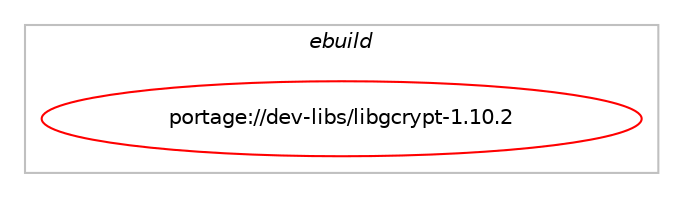 digraph prolog {

# *************
# Graph options
# *************

newrank=true;
concentrate=true;
compound=true;
graph [rankdir=LR,fontname=Helvetica,fontsize=10,ranksep=1.5];#, ranksep=2.5, nodesep=0.2];
edge  [arrowhead=vee];
node  [fontname=Helvetica,fontsize=10];

# **********
# The ebuild
# **********

subgraph cluster_leftcol {
color=gray;
label=<<i>ebuild</i>>;
id [label="portage://dev-libs/libgcrypt-1.10.2", color=red, width=4, href="../dev-libs/libgcrypt-1.10.2.svg"];
}

# ****************
# The dependencies
# ****************

subgraph cluster_midcol {
color=gray;
label=<<i>dependencies</i>>;
subgraph cluster_compile {
fillcolor="#eeeeee";
style=filled;
label=<<i>compile</i>>;
# *** BEGIN UNKNOWN DEPENDENCY TYPE (TODO) ***
# id -> equal(use_conditional_group(positive,getentropy,portage://dev-libs/libgcrypt-1.10.2,[use_conditional_group(positive,kernel_linux,portage://dev-libs/libgcrypt-1.10.2,[use_conditional_group(positive,elibc_glibc,portage://dev-libs/libgcrypt-1.10.2,[package_dependency(portage://dev-libs/libgcrypt-1.10.2,install,no,sys-libs,glibc,greaterequal,[2.25,,,2.25],[],[])]),use_conditional_group(positive,elibc_musl,portage://dev-libs/libgcrypt-1.10.2,[package_dependency(portage://dev-libs/libgcrypt-1.10.2,install,no,sys-libs,musl,greaterequal,[1.1.20,,,1.1.20],[],[])])])]))
# *** END UNKNOWN DEPENDENCY TYPE (TODO) ***

# *** BEGIN UNKNOWN DEPENDENCY TYPE (TODO) ***
# id -> equal(package_dependency(portage://dev-libs/libgcrypt-1.10.2,install,no,dev-libs,libgpg-error,greaterequal,[1.25,,,1.25],[],[use(optenable(abi_x86_32),negative),use(optenable(abi_x86_64),negative),use(optenable(abi_x86_x32),negative),use(optenable(abi_mips_n32),negative),use(optenable(abi_mips_n64),negative),use(optenable(abi_mips_o32),negative),use(optenable(abi_s390_32),negative),use(optenable(abi_s390_64),negative)]))
# *** END UNKNOWN DEPENDENCY TYPE (TODO) ***

}
subgraph cluster_compileandrun {
fillcolor="#eeeeee";
style=filled;
label=<<i>compile and run</i>>;
}
subgraph cluster_run {
fillcolor="#eeeeee";
style=filled;
label=<<i>run</i>>;
# *** BEGIN UNKNOWN DEPENDENCY TYPE (TODO) ***
# id -> equal(use_conditional_group(positive,getentropy,portage://dev-libs/libgcrypt-1.10.2,[use_conditional_group(positive,kernel_linux,portage://dev-libs/libgcrypt-1.10.2,[use_conditional_group(positive,elibc_glibc,portage://dev-libs/libgcrypt-1.10.2,[package_dependency(portage://dev-libs/libgcrypt-1.10.2,run,no,sys-libs,glibc,greaterequal,[2.25,,,2.25],[],[])]),use_conditional_group(positive,elibc_musl,portage://dev-libs/libgcrypt-1.10.2,[package_dependency(portage://dev-libs/libgcrypt-1.10.2,run,no,sys-libs,musl,greaterequal,[1.1.20,,,1.1.20],[],[])])])]))
# *** END UNKNOWN DEPENDENCY TYPE (TODO) ***

# *** BEGIN UNKNOWN DEPENDENCY TYPE (TODO) ***
# id -> equal(package_dependency(portage://dev-libs/libgcrypt-1.10.2,run,no,dev-libs,libgpg-error,greaterequal,[1.25,,,1.25],[],[use(optenable(abi_x86_32),negative),use(optenable(abi_x86_64),negative),use(optenable(abi_x86_x32),negative),use(optenable(abi_mips_n32),negative),use(optenable(abi_mips_n64),negative),use(optenable(abi_mips_o32),negative),use(optenable(abi_s390_32),negative),use(optenable(abi_s390_64),negative)]))
# *** END UNKNOWN DEPENDENCY TYPE (TODO) ***

}
}

# **************
# The candidates
# **************

subgraph cluster_choices {
rank=same;
color=gray;
label=<<i>candidates</i>>;

}

}
